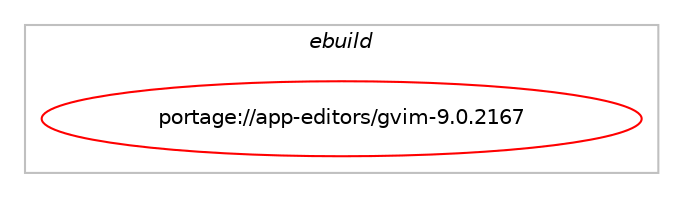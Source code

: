 digraph prolog {

# *************
# Graph options
# *************

newrank=true;
concentrate=true;
compound=true;
graph [rankdir=LR,fontname=Helvetica,fontsize=10,ranksep=1.5];#, ranksep=2.5, nodesep=0.2];
edge  [arrowhead=vee];
node  [fontname=Helvetica,fontsize=10];

# **********
# The ebuild
# **********

subgraph cluster_leftcol {
color=gray;
label=<<i>ebuild</i>>;
id [label="portage://app-editors/gvim-9.0.2167", color=red, width=4, href="../app-editors/gvim-9.0.2167.svg"];
}

# ****************
# The dependencies
# ****************

subgraph cluster_midcol {
color=gray;
label=<<i>dependencies</i>>;
subgraph cluster_compile {
fillcolor="#eeeeee";
style=filled;
label=<<i>compile</i>>;
# *** BEGIN UNKNOWN DEPENDENCY TYPE (TODO) ***
# id -> equal(use_conditional_group(negative,motif,portage://app-editors/gvim-9.0.2167,[package_dependency(portage://app-editors/gvim-9.0.2167,install,no,x11-libs,gtk+,none,[,,],[slot(3)],[]),package_dependency(portage://app-editors/gvim-9.0.2167,install,no,x11-libs,libXft,none,[,,],[],[])]))
# *** END UNKNOWN DEPENDENCY TYPE (TODO) ***

# *** BEGIN UNKNOWN DEPENDENCY TYPE (TODO) ***
# id -> equal(use_conditional_group(positive,acl,portage://app-editors/gvim-9.0.2167,[use_conditional_group(positive,kernel_linux,portage://app-editors/gvim-9.0.2167,[package_dependency(portage://app-editors/gvim-9.0.2167,install,no,sys-apps,acl,none,[,,],[],[])])]))
# *** END UNKNOWN DEPENDENCY TYPE (TODO) ***

# *** BEGIN UNKNOWN DEPENDENCY TYPE (TODO) ***
# id -> equal(use_conditional_group(positive,crypt,portage://app-editors/gvim-9.0.2167,[package_dependency(portage://app-editors/gvim-9.0.2167,install,no,dev-libs,libsodium,none,[,,],any_same_slot,[])]))
# *** END UNKNOWN DEPENDENCY TYPE (TODO) ***

# *** BEGIN UNKNOWN DEPENDENCY TYPE (TODO) ***
# id -> equal(use_conditional_group(positive,cscope,portage://app-editors/gvim-9.0.2167,[package_dependency(portage://app-editors/gvim-9.0.2167,install,no,dev-util,cscope,none,[,,],[],[])]))
# *** END UNKNOWN DEPENDENCY TYPE (TODO) ***

# *** BEGIN UNKNOWN DEPENDENCY TYPE (TODO) ***
# id -> equal(use_conditional_group(positive,lua,portage://app-editors/gvim-9.0.2167,[use_conditional_group(positive,lua_single_target_luajit,portage://app-editors/gvim-9.0.2167,[package_dependency(portage://app-editors/gvim-9.0.2167,install,no,dev-lang,luajit,none,[,,],any_same_slot,[])]),use_conditional_group(positive,lua_single_target_lua5-1,portage://app-editors/gvim-9.0.2167,[package_dependency(portage://app-editors/gvim-9.0.2167,install,no,dev-lang,lua,none,[,,],[slot(5.1)],[])]),use_conditional_group(positive,lua_single_target_lua5-3,portage://app-editors/gvim-9.0.2167,[package_dependency(portage://app-editors/gvim-9.0.2167,install,no,dev-lang,lua,none,[,,],[slot(5.3)],[])]),use_conditional_group(positive,lua_single_target_lua5-4,portage://app-editors/gvim-9.0.2167,[package_dependency(portage://app-editors/gvim-9.0.2167,install,no,dev-lang,lua,none,[,,],[slot(5.4)],[])]),use_conditional_group(positive,lua_single_target_lua5-1,portage://app-editors/gvim-9.0.2167,[package_dependency(portage://app-editors/gvim-9.0.2167,install,no,dev-lang,lua,none,[,,],[slot(5.1)],[use(enable(deprecated),none)])])]))
# *** END UNKNOWN DEPENDENCY TYPE (TODO) ***

# *** BEGIN UNKNOWN DEPENDENCY TYPE (TODO) ***
# id -> equal(use_conditional_group(positive,motif,portage://app-editors/gvim-9.0.2167,[package_dependency(portage://app-editors/gvim-9.0.2167,install,no,x11-libs,motif,greaterequal,[2.3,,,2.3],[slot(0)],[])]))
# *** END UNKNOWN DEPENDENCY TYPE (TODO) ***

# *** BEGIN UNKNOWN DEPENDENCY TYPE (TODO) ***
# id -> equal(use_conditional_group(positive,nls,portage://app-editors/gvim-9.0.2167,[package_dependency(portage://app-editors/gvim-9.0.2167,install,no,virtual,libintl,none,[,,],[],[])]))
# *** END UNKNOWN DEPENDENCY TYPE (TODO) ***

# *** BEGIN UNKNOWN DEPENDENCY TYPE (TODO) ***
# id -> equal(use_conditional_group(positive,perl,portage://app-editors/gvim-9.0.2167,[package_dependency(portage://app-editors/gvim-9.0.2167,install,no,dev-lang,perl,none,[,,],any_same_slot,[])]))
# *** END UNKNOWN DEPENDENCY TYPE (TODO) ***

# *** BEGIN UNKNOWN DEPENDENCY TYPE (TODO) ***
# id -> equal(use_conditional_group(positive,python,portage://app-editors/gvim-9.0.2167,[use_conditional_group(positive,python_single_target_python3_10,portage://app-editors/gvim-9.0.2167,[package_dependency(portage://app-editors/gvim-9.0.2167,install,no,dev-lang,python,none,[,,],[slot(3.10)],[use(enable(threads),positive)])]),use_conditional_group(positive,python_single_target_python3_11,portage://app-editors/gvim-9.0.2167,[package_dependency(portage://app-editors/gvim-9.0.2167,install,no,dev-lang,python,none,[,,],[slot(3.11)],[use(enable(threads),positive)])]),use_conditional_group(positive,python_single_target_python3_12,portage://app-editors/gvim-9.0.2167,[package_dependency(portage://app-editors/gvim-9.0.2167,install,no,dev-lang,python,none,[,,],[slot(3.12)],[use(enable(threads),positive)])])]))
# *** END UNKNOWN DEPENDENCY TYPE (TODO) ***

# *** BEGIN UNKNOWN DEPENDENCY TYPE (TODO) ***
# id -> equal(use_conditional_group(positive,racket,portage://app-editors/gvim-9.0.2167,[package_dependency(portage://app-editors/gvim-9.0.2167,install,no,dev-scheme,racket,none,[,,],[],[])]))
# *** END UNKNOWN DEPENDENCY TYPE (TODO) ***

# *** BEGIN UNKNOWN DEPENDENCY TYPE (TODO) ***
# id -> equal(use_conditional_group(positive,ruby,portage://app-editors/gvim-9.0.2167,[any_of_group([all_of_group([package_dependency(portage://app-editors/gvim-9.0.2167,install,no,dev-lang,ruby,none,[,,],[slot(3.1)],[]),package_dependency(portage://app-editors/gvim-9.0.2167,install,no,virtual,rubygems,none,[,,],[],[use(enable(ruby_targets_ruby31),negative)])]),all_of_group([package_dependency(portage://app-editors/gvim-9.0.2167,install,no,dev-lang,ruby,none,[,,],[slot(3.2)],[]),package_dependency(portage://app-editors/gvim-9.0.2167,install,no,virtual,rubygems,none,[,,],[],[use(enable(ruby_targets_ruby32),negative)])])])]))
# *** END UNKNOWN DEPENDENCY TYPE (TODO) ***

# *** BEGIN UNKNOWN DEPENDENCY TYPE (TODO) ***
# id -> equal(use_conditional_group(positive,selinux,portage://app-editors/gvim-9.0.2167,[package_dependency(portage://app-editors/gvim-9.0.2167,install,no,sys-libs,libselinux,none,[,,],[],[])]))
# *** END UNKNOWN DEPENDENCY TYPE (TODO) ***

# *** BEGIN UNKNOWN DEPENDENCY TYPE (TODO) ***
# id -> equal(use_conditional_group(positive,session,portage://app-editors/gvim-9.0.2167,[package_dependency(portage://app-editors/gvim-9.0.2167,install,no,x11-libs,libSM,none,[,,],[],[])]))
# *** END UNKNOWN DEPENDENCY TYPE (TODO) ***

# *** BEGIN UNKNOWN DEPENDENCY TYPE (TODO) ***
# id -> equal(use_conditional_group(positive,sound,portage://app-editors/gvim-9.0.2167,[package_dependency(portage://app-editors/gvim-9.0.2167,install,no,media-libs,libcanberra,none,[,,],[],[])]))
# *** END UNKNOWN DEPENDENCY TYPE (TODO) ***

# *** BEGIN UNKNOWN DEPENDENCY TYPE (TODO) ***
# id -> equal(use_conditional_group(positive,tcl,portage://app-editors/gvim-9.0.2167,[package_dependency(portage://app-editors/gvim-9.0.2167,install,no,dev-lang,tcl,none,[,,],[slot(0),equal],[])]))
# *** END UNKNOWN DEPENDENCY TYPE (TODO) ***

# *** BEGIN UNKNOWN DEPENDENCY TYPE (TODO) ***
# id -> equal(package_dependency(portage://app-editors/gvim-9.0.2167,install,no,app-editors,vim-core,tilde,[9.0.2167,,,9.0.2167],[],[]))
# *** END UNKNOWN DEPENDENCY TYPE (TODO) ***

# *** BEGIN UNKNOWN DEPENDENCY TYPE (TODO) ***
# id -> equal(package_dependency(portage://app-editors/gvim-9.0.2167,install,no,app-eselect,eselect-vi,greaterequal,[1.1,,,1.1],[],[]))
# *** END UNKNOWN DEPENDENCY TYPE (TODO) ***

# *** BEGIN UNKNOWN DEPENDENCY TYPE (TODO) ***
# id -> equal(package_dependency(portage://app-editors/gvim-9.0.2167,install,no,sys-libs,ncurses,greaterequal,[5.2,,-r2,5.2-r2],[slot(0),equal],[]))
# *** END UNKNOWN DEPENDENCY TYPE (TODO) ***

# *** BEGIN UNKNOWN DEPENDENCY TYPE (TODO) ***
# id -> equal(package_dependency(portage://app-editors/gvim-9.0.2167,install,no,x11-base,xorg-proto,none,[,,],[],[]))
# *** END UNKNOWN DEPENDENCY TYPE (TODO) ***

# *** BEGIN UNKNOWN DEPENDENCY TYPE (TODO) ***
# id -> equal(package_dependency(portage://app-editors/gvim-9.0.2167,install,no,x11-libs,libICE,none,[,,],[],[]))
# *** END UNKNOWN DEPENDENCY TYPE (TODO) ***

# *** BEGIN UNKNOWN DEPENDENCY TYPE (TODO) ***
# id -> equal(package_dependency(portage://app-editors/gvim-9.0.2167,install,no,x11-libs,libSM,none,[,,],[],[]))
# *** END UNKNOWN DEPENDENCY TYPE (TODO) ***

# *** BEGIN UNKNOWN DEPENDENCY TYPE (TODO) ***
# id -> equal(package_dependency(portage://app-editors/gvim-9.0.2167,install,no,x11-libs,libXext,none,[,,],[],[]))
# *** END UNKNOWN DEPENDENCY TYPE (TODO) ***

# *** BEGIN UNKNOWN DEPENDENCY TYPE (TODO) ***
# id -> equal(package_dependency(portage://app-editors/gvim-9.0.2167,install,no,x11-libs,libXt,none,[,,],[],[]))
# *** END UNKNOWN DEPENDENCY TYPE (TODO) ***

}
subgraph cluster_compileandrun {
fillcolor="#eeeeee";
style=filled;
label=<<i>compile and run</i>>;
}
subgraph cluster_run {
fillcolor="#eeeeee";
style=filled;
label=<<i>run</i>>;
# *** BEGIN UNKNOWN DEPENDENCY TYPE (TODO) ***
# id -> equal(use_conditional_group(negative,motif,portage://app-editors/gvim-9.0.2167,[package_dependency(portage://app-editors/gvim-9.0.2167,run,no,x11-libs,gtk+,none,[,,],[slot(3)],[]),package_dependency(portage://app-editors/gvim-9.0.2167,run,no,x11-libs,libXft,none,[,,],[],[])]))
# *** END UNKNOWN DEPENDENCY TYPE (TODO) ***

# *** BEGIN UNKNOWN DEPENDENCY TYPE (TODO) ***
# id -> equal(use_conditional_group(positive,acl,portage://app-editors/gvim-9.0.2167,[use_conditional_group(positive,kernel_linux,portage://app-editors/gvim-9.0.2167,[package_dependency(portage://app-editors/gvim-9.0.2167,run,no,sys-apps,acl,none,[,,],[],[])])]))
# *** END UNKNOWN DEPENDENCY TYPE (TODO) ***

# *** BEGIN UNKNOWN DEPENDENCY TYPE (TODO) ***
# id -> equal(use_conditional_group(positive,crypt,portage://app-editors/gvim-9.0.2167,[package_dependency(portage://app-editors/gvim-9.0.2167,run,no,dev-libs,libsodium,none,[,,],any_same_slot,[])]))
# *** END UNKNOWN DEPENDENCY TYPE (TODO) ***

# *** BEGIN UNKNOWN DEPENDENCY TYPE (TODO) ***
# id -> equal(use_conditional_group(positive,cscope,portage://app-editors/gvim-9.0.2167,[package_dependency(portage://app-editors/gvim-9.0.2167,run,no,dev-util,cscope,none,[,,],[],[])]))
# *** END UNKNOWN DEPENDENCY TYPE (TODO) ***

# *** BEGIN UNKNOWN DEPENDENCY TYPE (TODO) ***
# id -> equal(use_conditional_group(positive,lua,portage://app-editors/gvim-9.0.2167,[use_conditional_group(positive,lua_single_target_luajit,portage://app-editors/gvim-9.0.2167,[package_dependency(portage://app-editors/gvim-9.0.2167,run,no,dev-lang,luajit,none,[,,],any_same_slot,[])]),use_conditional_group(positive,lua_single_target_lua5-1,portage://app-editors/gvim-9.0.2167,[package_dependency(portage://app-editors/gvim-9.0.2167,run,no,dev-lang,lua,none,[,,],[slot(5.1)],[])]),use_conditional_group(positive,lua_single_target_lua5-3,portage://app-editors/gvim-9.0.2167,[package_dependency(portage://app-editors/gvim-9.0.2167,run,no,dev-lang,lua,none,[,,],[slot(5.3)],[])]),use_conditional_group(positive,lua_single_target_lua5-4,portage://app-editors/gvim-9.0.2167,[package_dependency(portage://app-editors/gvim-9.0.2167,run,no,dev-lang,lua,none,[,,],[slot(5.4)],[])]),use_conditional_group(positive,lua_single_target_lua5-1,portage://app-editors/gvim-9.0.2167,[package_dependency(portage://app-editors/gvim-9.0.2167,run,no,dev-lang,lua,none,[,,],[slot(5.1)],[use(enable(deprecated),none)])])]))
# *** END UNKNOWN DEPENDENCY TYPE (TODO) ***

# *** BEGIN UNKNOWN DEPENDENCY TYPE (TODO) ***
# id -> equal(use_conditional_group(positive,motif,portage://app-editors/gvim-9.0.2167,[package_dependency(portage://app-editors/gvim-9.0.2167,run,no,x11-libs,motif,greaterequal,[2.3,,,2.3],[slot(0)],[])]))
# *** END UNKNOWN DEPENDENCY TYPE (TODO) ***

# *** BEGIN UNKNOWN DEPENDENCY TYPE (TODO) ***
# id -> equal(use_conditional_group(positive,nls,portage://app-editors/gvim-9.0.2167,[package_dependency(portage://app-editors/gvim-9.0.2167,run,no,virtual,libintl,none,[,,],[],[])]))
# *** END UNKNOWN DEPENDENCY TYPE (TODO) ***

# *** BEGIN UNKNOWN DEPENDENCY TYPE (TODO) ***
# id -> equal(use_conditional_group(positive,perl,portage://app-editors/gvim-9.0.2167,[package_dependency(portage://app-editors/gvim-9.0.2167,run,no,dev-lang,perl,none,[,,],any_same_slot,[])]))
# *** END UNKNOWN DEPENDENCY TYPE (TODO) ***

# *** BEGIN UNKNOWN DEPENDENCY TYPE (TODO) ***
# id -> equal(use_conditional_group(positive,python,portage://app-editors/gvim-9.0.2167,[use_conditional_group(positive,python_single_target_python3_10,portage://app-editors/gvim-9.0.2167,[package_dependency(portage://app-editors/gvim-9.0.2167,run,no,dev-lang,python,none,[,,],[slot(3.10)],[use(enable(threads),positive)])]),use_conditional_group(positive,python_single_target_python3_11,portage://app-editors/gvim-9.0.2167,[package_dependency(portage://app-editors/gvim-9.0.2167,run,no,dev-lang,python,none,[,,],[slot(3.11)],[use(enable(threads),positive)])]),use_conditional_group(positive,python_single_target_python3_12,portage://app-editors/gvim-9.0.2167,[package_dependency(portage://app-editors/gvim-9.0.2167,run,no,dev-lang,python,none,[,,],[slot(3.12)],[use(enable(threads),positive)])])]))
# *** END UNKNOWN DEPENDENCY TYPE (TODO) ***

# *** BEGIN UNKNOWN DEPENDENCY TYPE (TODO) ***
# id -> equal(use_conditional_group(positive,racket,portage://app-editors/gvim-9.0.2167,[package_dependency(portage://app-editors/gvim-9.0.2167,run,no,dev-scheme,racket,none,[,,],[],[])]))
# *** END UNKNOWN DEPENDENCY TYPE (TODO) ***

# *** BEGIN UNKNOWN DEPENDENCY TYPE (TODO) ***
# id -> equal(use_conditional_group(positive,ruby,portage://app-editors/gvim-9.0.2167,[any_of_group([all_of_group([package_dependency(portage://app-editors/gvim-9.0.2167,run,no,dev-lang,ruby,none,[,,],[slot(3.1)],[]),package_dependency(portage://app-editors/gvim-9.0.2167,run,no,virtual,rubygems,none,[,,],[],[use(enable(ruby_targets_ruby31),negative)])]),all_of_group([package_dependency(portage://app-editors/gvim-9.0.2167,run,no,dev-lang,ruby,none,[,,],[slot(3.2)],[]),package_dependency(portage://app-editors/gvim-9.0.2167,run,no,virtual,rubygems,none,[,,],[],[use(enable(ruby_targets_ruby32),negative)])])])]))
# *** END UNKNOWN DEPENDENCY TYPE (TODO) ***

# *** BEGIN UNKNOWN DEPENDENCY TYPE (TODO) ***
# id -> equal(use_conditional_group(positive,selinux,portage://app-editors/gvim-9.0.2167,[package_dependency(portage://app-editors/gvim-9.0.2167,run,no,sys-libs,libselinux,none,[,,],[],[])]))
# *** END UNKNOWN DEPENDENCY TYPE (TODO) ***

# *** BEGIN UNKNOWN DEPENDENCY TYPE (TODO) ***
# id -> equal(use_conditional_group(positive,session,portage://app-editors/gvim-9.0.2167,[package_dependency(portage://app-editors/gvim-9.0.2167,run,no,x11-libs,libSM,none,[,,],[],[])]))
# *** END UNKNOWN DEPENDENCY TYPE (TODO) ***

# *** BEGIN UNKNOWN DEPENDENCY TYPE (TODO) ***
# id -> equal(use_conditional_group(positive,sound,portage://app-editors/gvim-9.0.2167,[package_dependency(portage://app-editors/gvim-9.0.2167,run,no,media-libs,libcanberra,none,[,,],[],[])]))
# *** END UNKNOWN DEPENDENCY TYPE (TODO) ***

# *** BEGIN UNKNOWN DEPENDENCY TYPE (TODO) ***
# id -> equal(use_conditional_group(positive,tcl,portage://app-editors/gvim-9.0.2167,[package_dependency(portage://app-editors/gvim-9.0.2167,run,no,dev-lang,tcl,none,[,,],[slot(0),equal],[])]))
# *** END UNKNOWN DEPENDENCY TYPE (TODO) ***

# *** BEGIN UNKNOWN DEPENDENCY TYPE (TODO) ***
# id -> equal(package_dependency(portage://app-editors/gvim-9.0.2167,run,no,app-editors,vim-core,tilde,[9.0.2167,,,9.0.2167],[],[]))
# *** END UNKNOWN DEPENDENCY TYPE (TODO) ***

# *** BEGIN UNKNOWN DEPENDENCY TYPE (TODO) ***
# id -> equal(package_dependency(portage://app-editors/gvim-9.0.2167,run,no,app-eselect,eselect-vi,greaterequal,[1.1,,,1.1],[],[]))
# *** END UNKNOWN DEPENDENCY TYPE (TODO) ***

# *** BEGIN UNKNOWN DEPENDENCY TYPE (TODO) ***
# id -> equal(package_dependency(portage://app-editors/gvim-9.0.2167,run,no,sys-libs,ncurses,greaterequal,[5.2,,-r2,5.2-r2],[slot(0),equal],[]))
# *** END UNKNOWN DEPENDENCY TYPE (TODO) ***

# *** BEGIN UNKNOWN DEPENDENCY TYPE (TODO) ***
# id -> equal(package_dependency(portage://app-editors/gvim-9.0.2167,run,no,x11-libs,libICE,none,[,,],[],[]))
# *** END UNKNOWN DEPENDENCY TYPE (TODO) ***

# *** BEGIN UNKNOWN DEPENDENCY TYPE (TODO) ***
# id -> equal(package_dependency(portage://app-editors/gvim-9.0.2167,run,no,x11-libs,libSM,none,[,,],[],[]))
# *** END UNKNOWN DEPENDENCY TYPE (TODO) ***

# *** BEGIN UNKNOWN DEPENDENCY TYPE (TODO) ***
# id -> equal(package_dependency(portage://app-editors/gvim-9.0.2167,run,no,x11-libs,libXext,none,[,,],[],[]))
# *** END UNKNOWN DEPENDENCY TYPE (TODO) ***

# *** BEGIN UNKNOWN DEPENDENCY TYPE (TODO) ***
# id -> equal(package_dependency(portage://app-editors/gvim-9.0.2167,run,no,x11-libs,libXt,none,[,,],[],[]))
# *** END UNKNOWN DEPENDENCY TYPE (TODO) ***

}
}

# **************
# The candidates
# **************

subgraph cluster_choices {
rank=same;
color=gray;
label=<<i>candidates</i>>;

}

}
